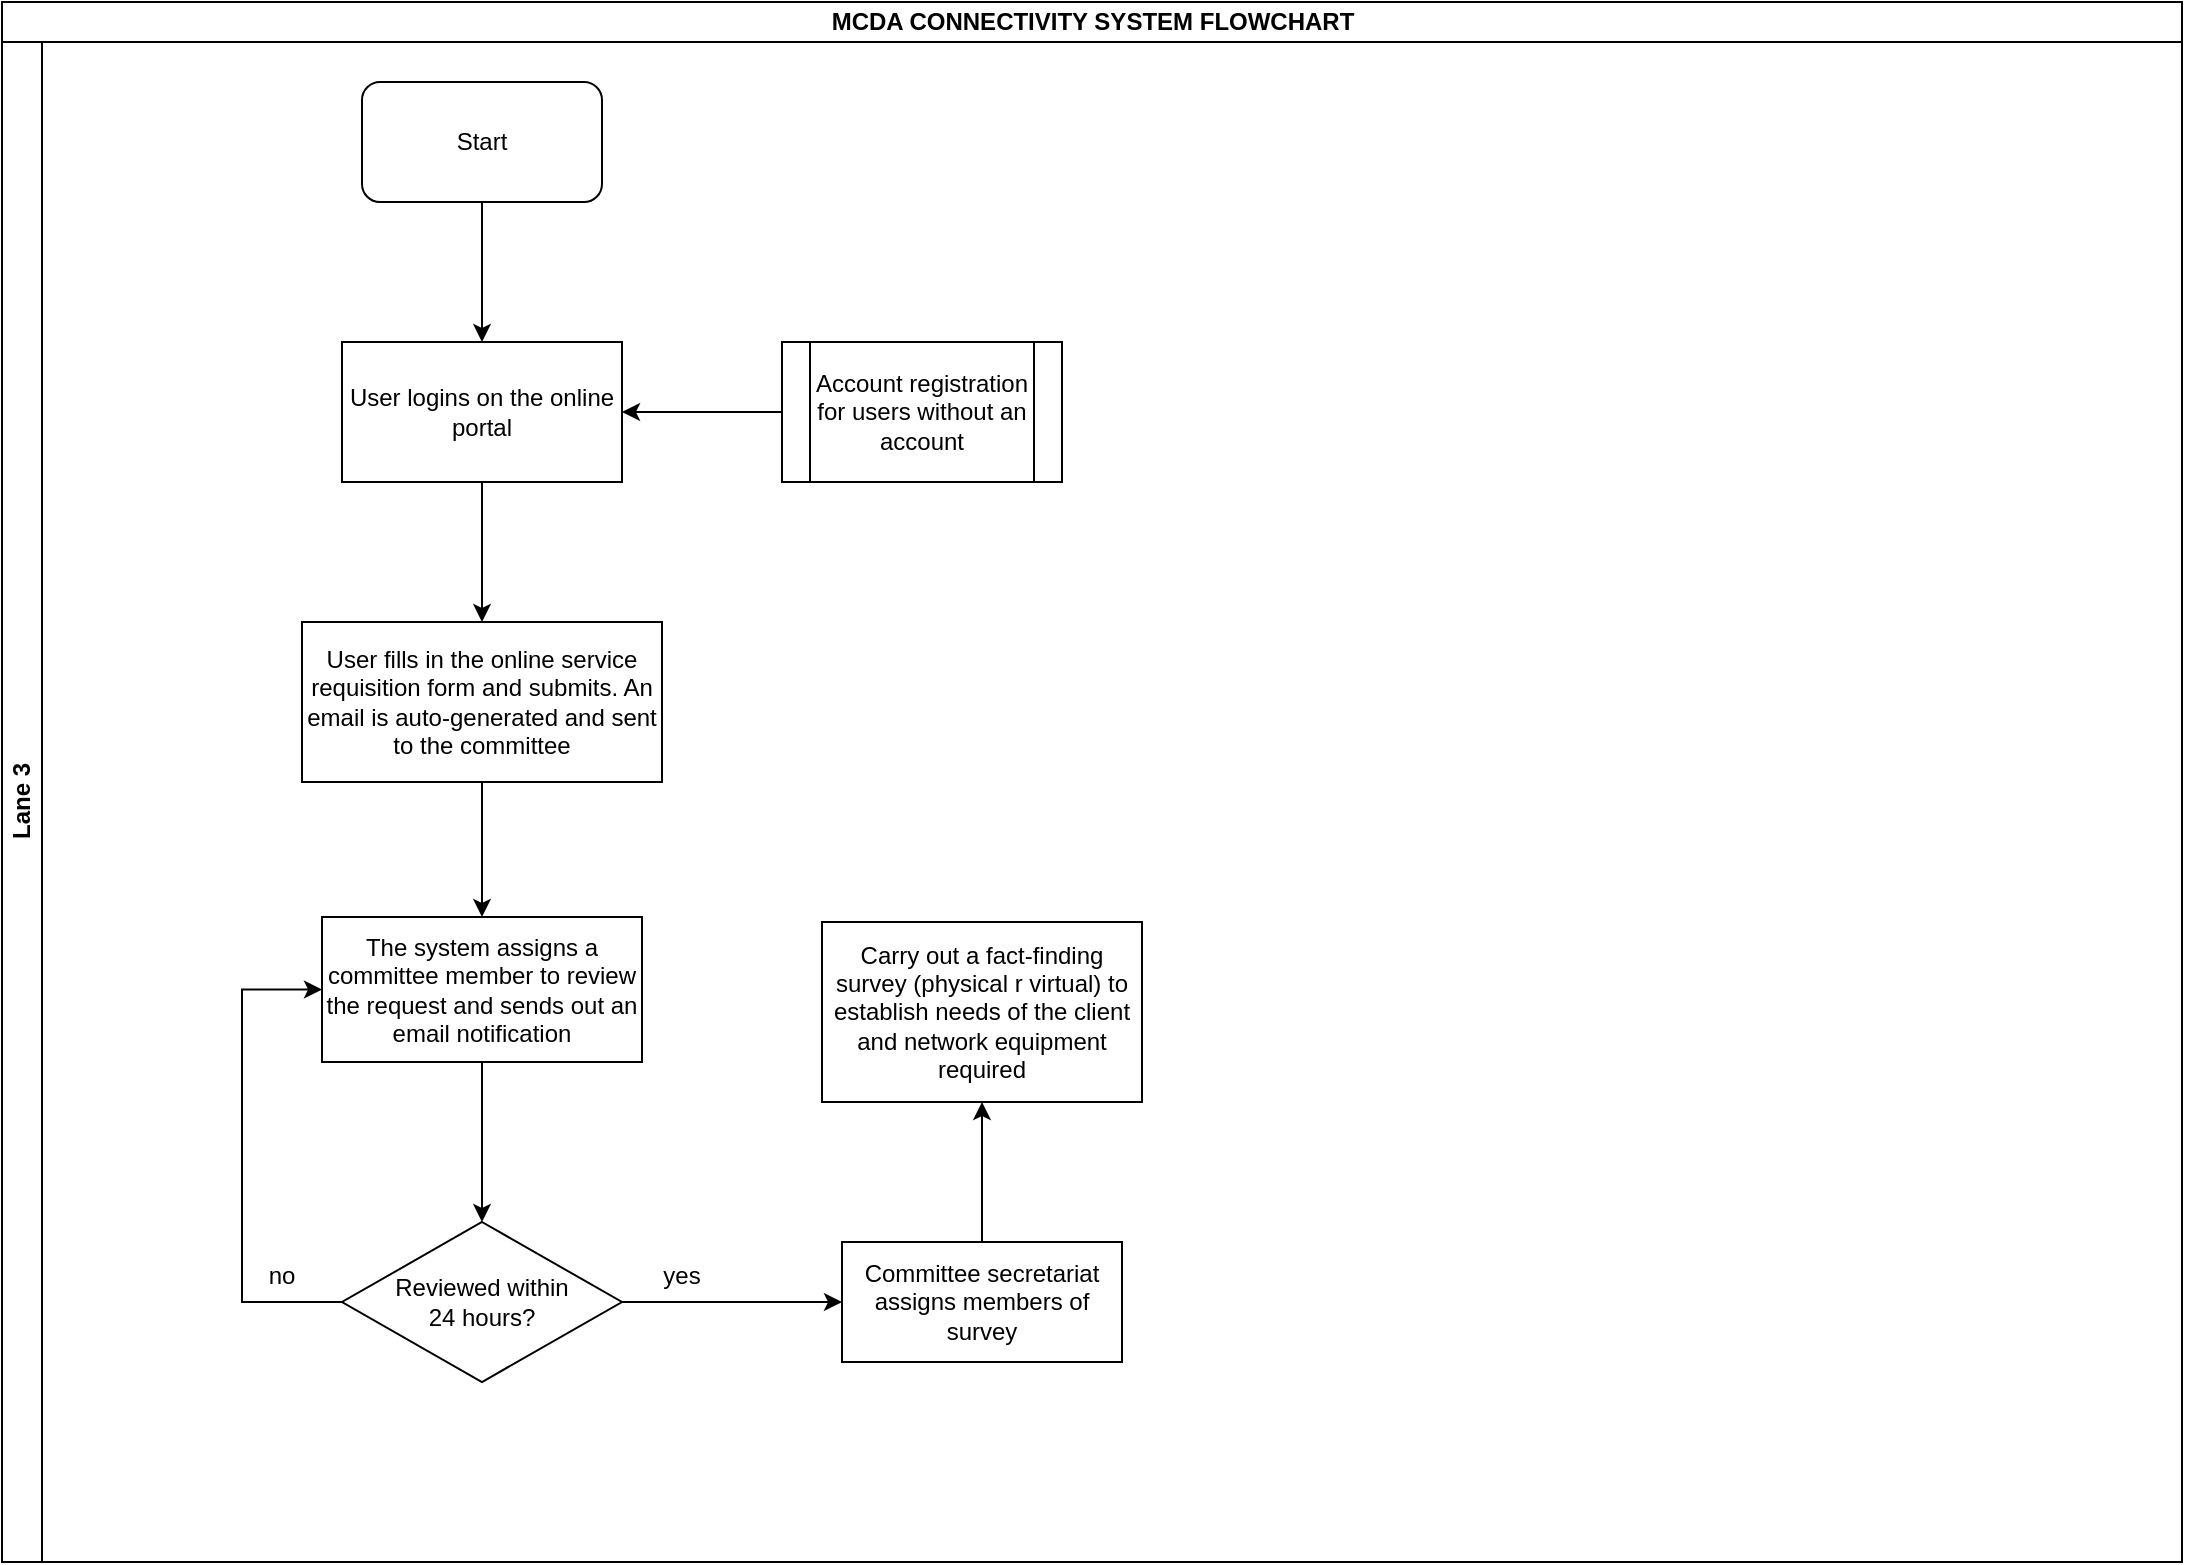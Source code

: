 <mxfile version="14.3.0" type="github">
  <diagram id="mX_FDXIolsC-S3m8zECh" name="Page-1">
    <mxGraphModel dx="1038" dy="519" grid="1" gridSize="10" guides="1" tooltips="1" connect="1" arrows="1" fold="1" page="1" pageScale="1" pageWidth="1169" pageHeight="827" math="0" shadow="0">
      <root>
        <mxCell id="0" />
        <mxCell id="1" parent="0" />
        <mxCell id="2wvC1gZ130ZXCiNSKxBG-1" value="MCDA CONNECTIVITY SYSTEM FLOWCHART" style="swimlane;html=1;childLayout=stackLayout;resizeParent=1;resizeParentMax=0;horizontal=1;startSize=20;horizontalStack=0;" vertex="1" parent="1">
          <mxGeometry x="50" y="30" width="1090" height="780" as="geometry" />
        </mxCell>
        <mxCell id="2wvC1gZ130ZXCiNSKxBG-4" value="Lane 3" style="swimlane;html=1;startSize=20;horizontal=0;" vertex="1" parent="2wvC1gZ130ZXCiNSKxBG-1">
          <mxGeometry y="20" width="1090" height="760" as="geometry" />
        </mxCell>
        <mxCell id="2wvC1gZ130ZXCiNSKxBG-5" value="Start" style="rounded=1;whiteSpace=wrap;html=1;" vertex="1" parent="2wvC1gZ130ZXCiNSKxBG-4">
          <mxGeometry x="180" y="20" width="120" height="60" as="geometry" />
        </mxCell>
        <mxCell id="2wvC1gZ130ZXCiNSKxBG-6" value="User logins on the online portal" style="rounded=0;whiteSpace=wrap;html=1;" vertex="1" parent="2wvC1gZ130ZXCiNSKxBG-4">
          <mxGeometry x="170" y="150" width="140" height="70" as="geometry" />
        </mxCell>
        <mxCell id="2wvC1gZ130ZXCiNSKxBG-8" value="" style="edgeStyle=orthogonalEdgeStyle;rounded=0;orthogonalLoop=1;jettySize=auto;html=1;entryX=0.5;entryY=0;entryDx=0;entryDy=0;" edge="1" parent="2wvC1gZ130ZXCiNSKxBG-4" source="2wvC1gZ130ZXCiNSKxBG-5" target="2wvC1gZ130ZXCiNSKxBG-6">
          <mxGeometry relative="1" as="geometry">
            <mxPoint x="240" y="160" as="targetPoint" />
          </mxGeometry>
        </mxCell>
        <mxCell id="2wvC1gZ130ZXCiNSKxBG-9" value="Account registration for users without an account" style="shape=process;whiteSpace=wrap;html=1;backgroundOutline=1;" vertex="1" parent="2wvC1gZ130ZXCiNSKxBG-4">
          <mxGeometry x="390" y="150" width="140" height="70" as="geometry" />
        </mxCell>
        <mxCell id="2wvC1gZ130ZXCiNSKxBG-12" value="User fills in the online service requisition form and submits. An email is auto-generated and sent to the committee" style="whiteSpace=wrap;html=1;rounded=0;" vertex="1" parent="2wvC1gZ130ZXCiNSKxBG-4">
          <mxGeometry x="150" y="290" width="180" height="80" as="geometry" />
        </mxCell>
        <mxCell id="2wvC1gZ130ZXCiNSKxBG-13" value="" style="edgeStyle=orthogonalEdgeStyle;rounded=0;orthogonalLoop=1;jettySize=auto;html=1;" edge="1" parent="2wvC1gZ130ZXCiNSKxBG-4" source="2wvC1gZ130ZXCiNSKxBG-6" target="2wvC1gZ130ZXCiNSKxBG-12">
          <mxGeometry relative="1" as="geometry" />
        </mxCell>
        <mxCell id="2wvC1gZ130ZXCiNSKxBG-18" value="&lt;div&gt;Reviewed within&lt;/div&gt;&lt;div&gt; 24 hours?&lt;/div&gt;" style="rhombus;whiteSpace=wrap;html=1;" vertex="1" parent="2wvC1gZ130ZXCiNSKxBG-4">
          <mxGeometry x="170" y="590" width="140" height="80" as="geometry" />
        </mxCell>
        <mxCell id="2wvC1gZ130ZXCiNSKxBG-23" value="no" style="text;html=1;strokeColor=none;fillColor=none;align=center;verticalAlign=middle;whiteSpace=wrap;rounded=0;" vertex="1" parent="2wvC1gZ130ZXCiNSKxBG-4">
          <mxGeometry x="120" y="607" width="40" height="20" as="geometry" />
        </mxCell>
        <mxCell id="2wvC1gZ130ZXCiNSKxBG-24" value="yes" style="text;html=1;strokeColor=none;fillColor=none;align=center;verticalAlign=middle;whiteSpace=wrap;rounded=0;" vertex="1" parent="2wvC1gZ130ZXCiNSKxBG-4">
          <mxGeometry x="320" y="607" width="40" height="20" as="geometry" />
        </mxCell>
        <mxCell id="2wvC1gZ130ZXCiNSKxBG-19" value="Carry out a fact-finding survey (physical r virtual) to establish needs of the client and network equipment required" style="whiteSpace=wrap;html=1;" vertex="1" parent="2wvC1gZ130ZXCiNSKxBG-4">
          <mxGeometry x="410" y="440" width="160" height="90" as="geometry" />
        </mxCell>
        <mxCell id="2wvC1gZ130ZXCiNSKxBG-25" value="Committee secretariat assigns members of survey" style="whiteSpace=wrap;html=1;" vertex="1" parent="2wvC1gZ130ZXCiNSKxBG-4">
          <mxGeometry x="420" y="600" width="140" height="60" as="geometry" />
        </mxCell>
        <mxCell id="2wvC1gZ130ZXCiNSKxBG-26" value="" style="edgeStyle=orthogonalEdgeStyle;rounded=0;orthogonalLoop=1;jettySize=auto;html=1;exitX=1;exitY=0.5;exitDx=0;exitDy=0;" edge="1" parent="2wvC1gZ130ZXCiNSKxBG-4" source="2wvC1gZ130ZXCiNSKxBG-18" target="2wvC1gZ130ZXCiNSKxBG-25">
          <mxGeometry relative="1" as="geometry" />
        </mxCell>
        <mxCell id="2wvC1gZ130ZXCiNSKxBG-28" value="" style="edgeStyle=orthogonalEdgeStyle;rounded=0;orthogonalLoop=1;jettySize=auto;html=1;entryX=0.5;entryY=1;entryDx=0;entryDy=0;" edge="1" parent="2wvC1gZ130ZXCiNSKxBG-4" source="2wvC1gZ130ZXCiNSKxBG-25" target="2wvC1gZ130ZXCiNSKxBG-19">
          <mxGeometry relative="1" as="geometry">
            <mxPoint x="490" y="520" as="targetPoint" />
          </mxGeometry>
        </mxCell>
        <mxCell id="2wvC1gZ130ZXCiNSKxBG-11" value="" style="edgeStyle=orthogonalEdgeStyle;rounded=0;orthogonalLoop=1;jettySize=auto;html=1;" edge="1" parent="1" source="2wvC1gZ130ZXCiNSKxBG-9">
          <mxGeometry relative="1" as="geometry">
            <mxPoint x="360" y="235" as="targetPoint" />
          </mxGeometry>
        </mxCell>
        <mxCell id="2wvC1gZ130ZXCiNSKxBG-17" value="" style="edgeStyle=orthogonalEdgeStyle;rounded=0;orthogonalLoop=1;jettySize=auto;html=1;entryX=0.5;entryY=0;entryDx=0;entryDy=0;" edge="1" parent="1" source="2wvC1gZ130ZXCiNSKxBG-14" target="2wvC1gZ130ZXCiNSKxBG-18">
          <mxGeometry relative="1" as="geometry">
            <mxPoint x="290" y="646.25" as="targetPoint" />
          </mxGeometry>
        </mxCell>
        <mxCell id="2wvC1gZ130ZXCiNSKxBG-14" value="The system assigns a committee member to review the request and sends out an email notification" style="whiteSpace=wrap;html=1;rounded=0;" vertex="1" parent="1">
          <mxGeometry x="210" y="487.5" width="160" height="72.5" as="geometry" />
        </mxCell>
        <mxCell id="2wvC1gZ130ZXCiNSKxBG-15" value="" style="edgeStyle=orthogonalEdgeStyle;rounded=0;orthogonalLoop=1;jettySize=auto;html=1;" edge="1" parent="1" source="2wvC1gZ130ZXCiNSKxBG-12" target="2wvC1gZ130ZXCiNSKxBG-14">
          <mxGeometry relative="1" as="geometry" />
        </mxCell>
        <mxCell id="2wvC1gZ130ZXCiNSKxBG-22" value="" style="edgeStyle=orthogonalEdgeStyle;rounded=0;orthogonalLoop=1;jettySize=auto;html=1;entryX=0;entryY=0.5;entryDx=0;entryDy=0;exitX=0;exitY=0.5;exitDx=0;exitDy=0;" edge="1" parent="1" source="2wvC1gZ130ZXCiNSKxBG-18" target="2wvC1gZ130ZXCiNSKxBG-14">
          <mxGeometry relative="1" as="geometry">
            <mxPoint x="130" y="680" as="targetPoint" />
            <Array as="points">
              <mxPoint x="170" y="680" />
              <mxPoint x="170" y="524" />
            </Array>
          </mxGeometry>
        </mxCell>
      </root>
    </mxGraphModel>
  </diagram>
</mxfile>
